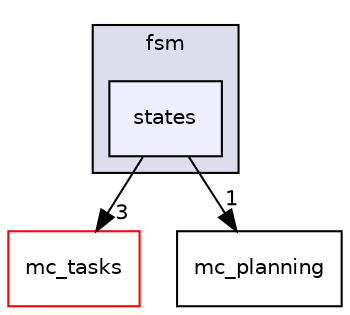 digraph "include/mc_control/fsm/states" {
  compound=true
  node [ fontsize="10", fontname="Helvetica"];
  edge [ labelfontsize="10", labelfontname="Helvetica"];
  subgraph clusterdir_5eca7bb21ab95c8ba50a69c382d19321 {
    graph [ bgcolor="#ddddee", pencolor="black", label="fsm" fontname="Helvetica", fontsize="10", URL="dir_5eca7bb21ab95c8ba50a69c382d19321.html"]
  dir_e6b7f2c290ec347c099e5f45d81956a4 [shape=box, label="states", style="filled", fillcolor="#eeeeff", pencolor="black", URL="dir_e6b7f2c290ec347c099e5f45d81956a4.html"];
  }
  dir_c5d9ba9e59fcda315855869f4a23a264 [shape=box label="mc_tasks" fillcolor="white" style="filled" color="red" URL="dir_c5d9ba9e59fcda315855869f4a23a264.html"];
  dir_07d3c227ab2f47ab361e8e4c5a7f6b3c [shape=box label="mc_planning" URL="dir_07d3c227ab2f47ab361e8e4c5a7f6b3c.html"];
  dir_e6b7f2c290ec347c099e5f45d81956a4->dir_c5d9ba9e59fcda315855869f4a23a264 [headlabel="3", labeldistance=1.5 headhref="dir_000003_000011.html"];
  dir_e6b7f2c290ec347c099e5f45d81956a4->dir_07d3c227ab2f47ab361e8e4c5a7f6b3c [headlabel="1", labeldistance=1.5 headhref="dir_000003_000005.html"];
}
